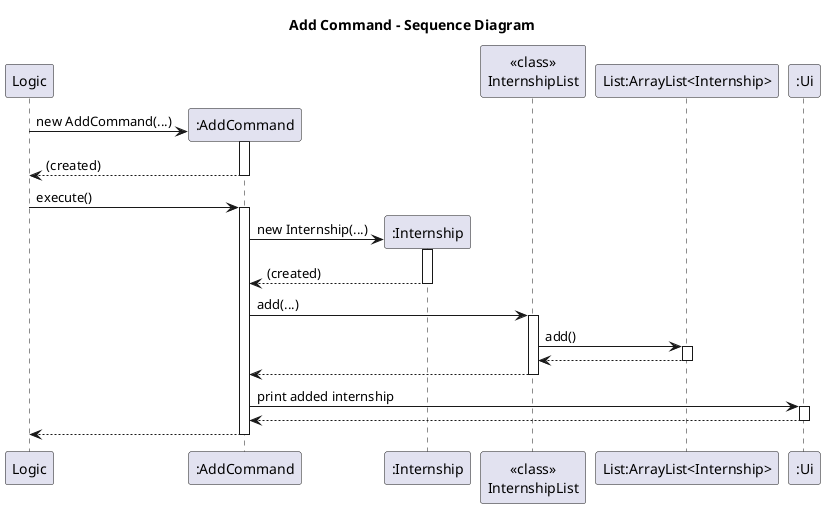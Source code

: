@startuml
title Add Command - Sequence Diagram

participant Logic
participant ":AddCommand" as AC
participant ":Internship" as IN
participant "<<class>>\nInternshipList" as IL
participant "List:ArrayList<Internship>" as LI
participant ":Ui" as Ui

Logic -> AC**: new AddCommand(...)
activate AC
return (created)

Logic -> AC: execute()
activate AC

AC -> IN**: new Internship(...)
activate IN
IN --> AC: (created)
deactivate IN

AC -> IL: add(...)
activate IL
IL -> LI: add()
activate LI
LI --> IL
deactivate LI
IL --> AC
deactivate IL

AC -> Ui: print added internship
activate Ui
Ui --> AC
deactivate Ui

AC --> Logic
deactivate AC

@enduml
